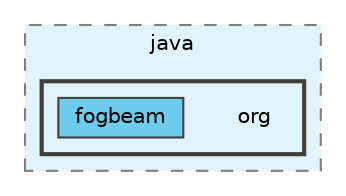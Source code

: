 digraph "src/main/java/org"
{
 // LATEX_PDF_SIZE
  bgcolor="transparent";
  edge [fontname=Helvetica,fontsize=10,labelfontname=Helvetica,labelfontsize=10];
  node [fontname=Helvetica,fontsize=10,shape=box,height=0.2,width=0.4];
  compound=true
  subgraph clusterdir_fd3f6763802dee1ad875f6c80eac0bda {
    graph [ bgcolor="#e1f4fb", pencolor="grey50", label="java", fontname=Helvetica,fontsize=10 style="filled,dashed", URL="dir_fd3f6763802dee1ad875f6c80eac0bda.html",tooltip=""]
  subgraph clusterdir_daf7592b8ade76cad5a1e82d805df54b {
    graph [ bgcolor="#e1f4fb", pencolor="grey25", label="", fontname=Helvetica,fontsize=10 style="filled,bold", URL="dir_daf7592b8ade76cad5a1e82d805df54b.html",tooltip=""]
    dir_daf7592b8ade76cad5a1e82d805df54b [shape=plaintext, label="org"];
  dir_ef8954215ddf6a749af71e62f5c6595d [label="fogbeam", fillcolor="#6dcbeb", color="grey25", style="filled", URL="dir_ef8954215ddf6a749af71e62f5c6595d.html",tooltip=""];
  }
  }
}
